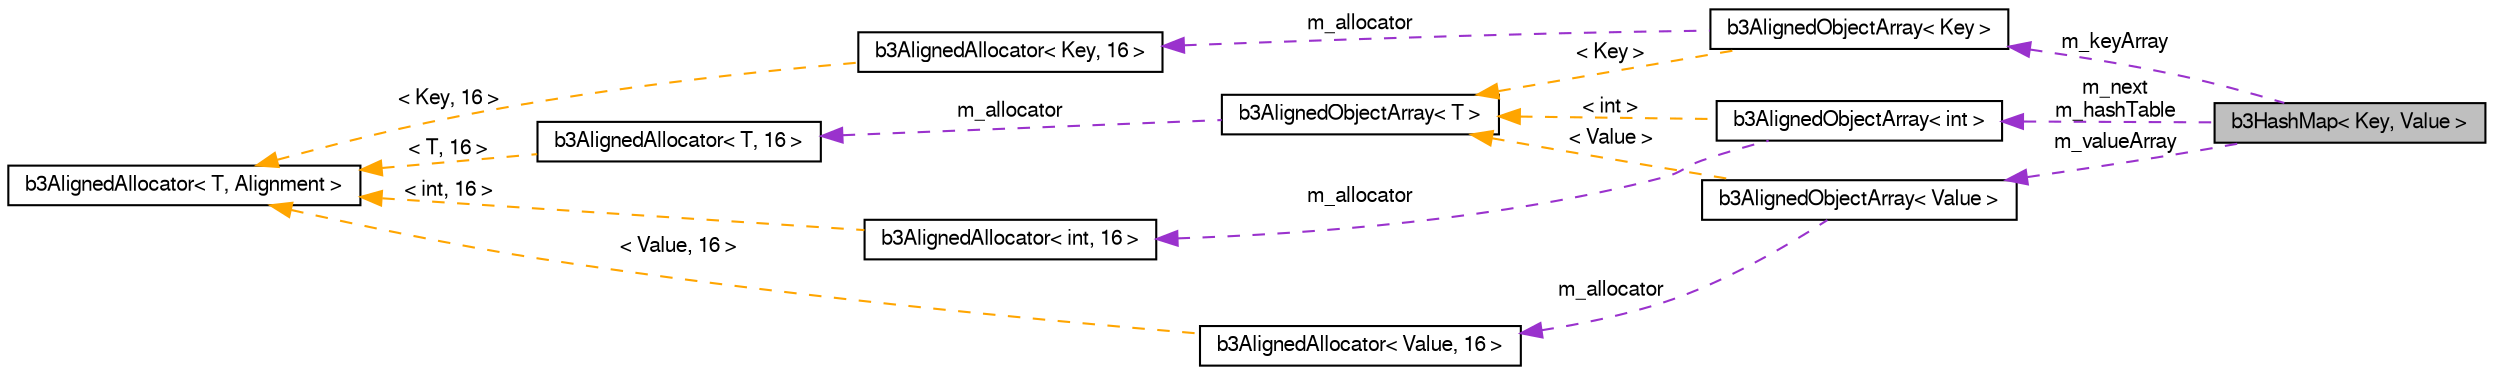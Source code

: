 digraph G
{
  bgcolor="transparent";
  edge [fontname="FreeSans",fontsize=10,labelfontname="FreeSans",labelfontsize=10];
  node [fontname="FreeSans",fontsize=10,shape=record];
  rankdir=LR;
  Node1 [label="b3HashMap\< Key, Value \>",height=0.2,width=0.4,color="black", fillcolor="grey75", style="filled" fontcolor="black"];
  Node2 -> Node1 [dir=back,color="darkorchid3",fontsize=10,style="dashed",label="m_keyArray"];
  Node2 [label="b3AlignedObjectArray\< Key \>",height=0.2,width=0.4,color="black",URL="$classb3_aligned_object_array.html"];
  Node3 -> Node2 [dir=back,color="darkorchid3",fontsize=10,style="dashed",label="m_allocator"];
  Node3 [label="b3AlignedAllocator\< Key, 16 \>",height=0.2,width=0.4,color="black",URL="$classb3_aligned_allocator.html"];
  Node4 -> Node3 [dir=back,color="orange",fontsize=10,style="dashed",label="\< Key, 16 \>"];
  Node4 [label="b3AlignedAllocator\< T, Alignment \>",height=0.2,width=0.4,color="black",URL="$classb3_aligned_allocator.html"];
  Node5 -> Node2 [dir=back,color="orange",fontsize=10,style="dashed",label="\< Key \>"];
  Node5 [label="b3AlignedObjectArray\< T \>",height=0.2,width=0.4,color="black",URL="$classb3_aligned_object_array.html"];
  Node6 -> Node5 [dir=back,color="darkorchid3",fontsize=10,style="dashed",label="m_allocator"];
  Node6 [label="b3AlignedAllocator\< T, 16 \>",height=0.2,width=0.4,color="black",URL="$classb3_aligned_allocator.html"];
  Node4 -> Node6 [dir=back,color="orange",fontsize=10,style="dashed",label="\< T, 16 \>"];
  Node7 -> Node1 [dir=back,color="darkorchid3",fontsize=10,style="dashed",label="m_next\nm_hashTable"];
  Node7 [label="b3AlignedObjectArray\< int \>",height=0.2,width=0.4,color="black",URL="$classb3_aligned_object_array.html"];
  Node8 -> Node7 [dir=back,color="darkorchid3",fontsize=10,style="dashed",label="m_allocator"];
  Node8 [label="b3AlignedAllocator\< int, 16 \>",height=0.2,width=0.4,color="black",URL="$classb3_aligned_allocator.html"];
  Node4 -> Node8 [dir=back,color="orange",fontsize=10,style="dashed",label="\< int, 16 \>"];
  Node5 -> Node7 [dir=back,color="orange",fontsize=10,style="dashed",label="\< int \>"];
  Node9 -> Node1 [dir=back,color="darkorchid3",fontsize=10,style="dashed",label="m_valueArray"];
  Node9 [label="b3AlignedObjectArray\< Value \>",height=0.2,width=0.4,color="black",URL="$classb3_aligned_object_array.html"];
  Node10 -> Node9 [dir=back,color="darkorchid3",fontsize=10,style="dashed",label="m_allocator"];
  Node10 [label="b3AlignedAllocator\< Value, 16 \>",height=0.2,width=0.4,color="black",URL="$classb3_aligned_allocator.html"];
  Node4 -> Node10 [dir=back,color="orange",fontsize=10,style="dashed",label="\< Value, 16 \>"];
  Node5 -> Node9 [dir=back,color="orange",fontsize=10,style="dashed",label="\< Value \>"];
}
